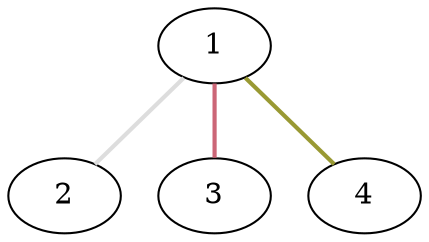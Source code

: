 graph {
	graph [rankdir=BT]
	1
	2
	2 -- 1 [color="#DDDDDD" style=bold]
	3
	3 -- 1 [color="#CC6677" style=bold]
	4
	4 -- 1 [color="#999933" style=bold]
}
